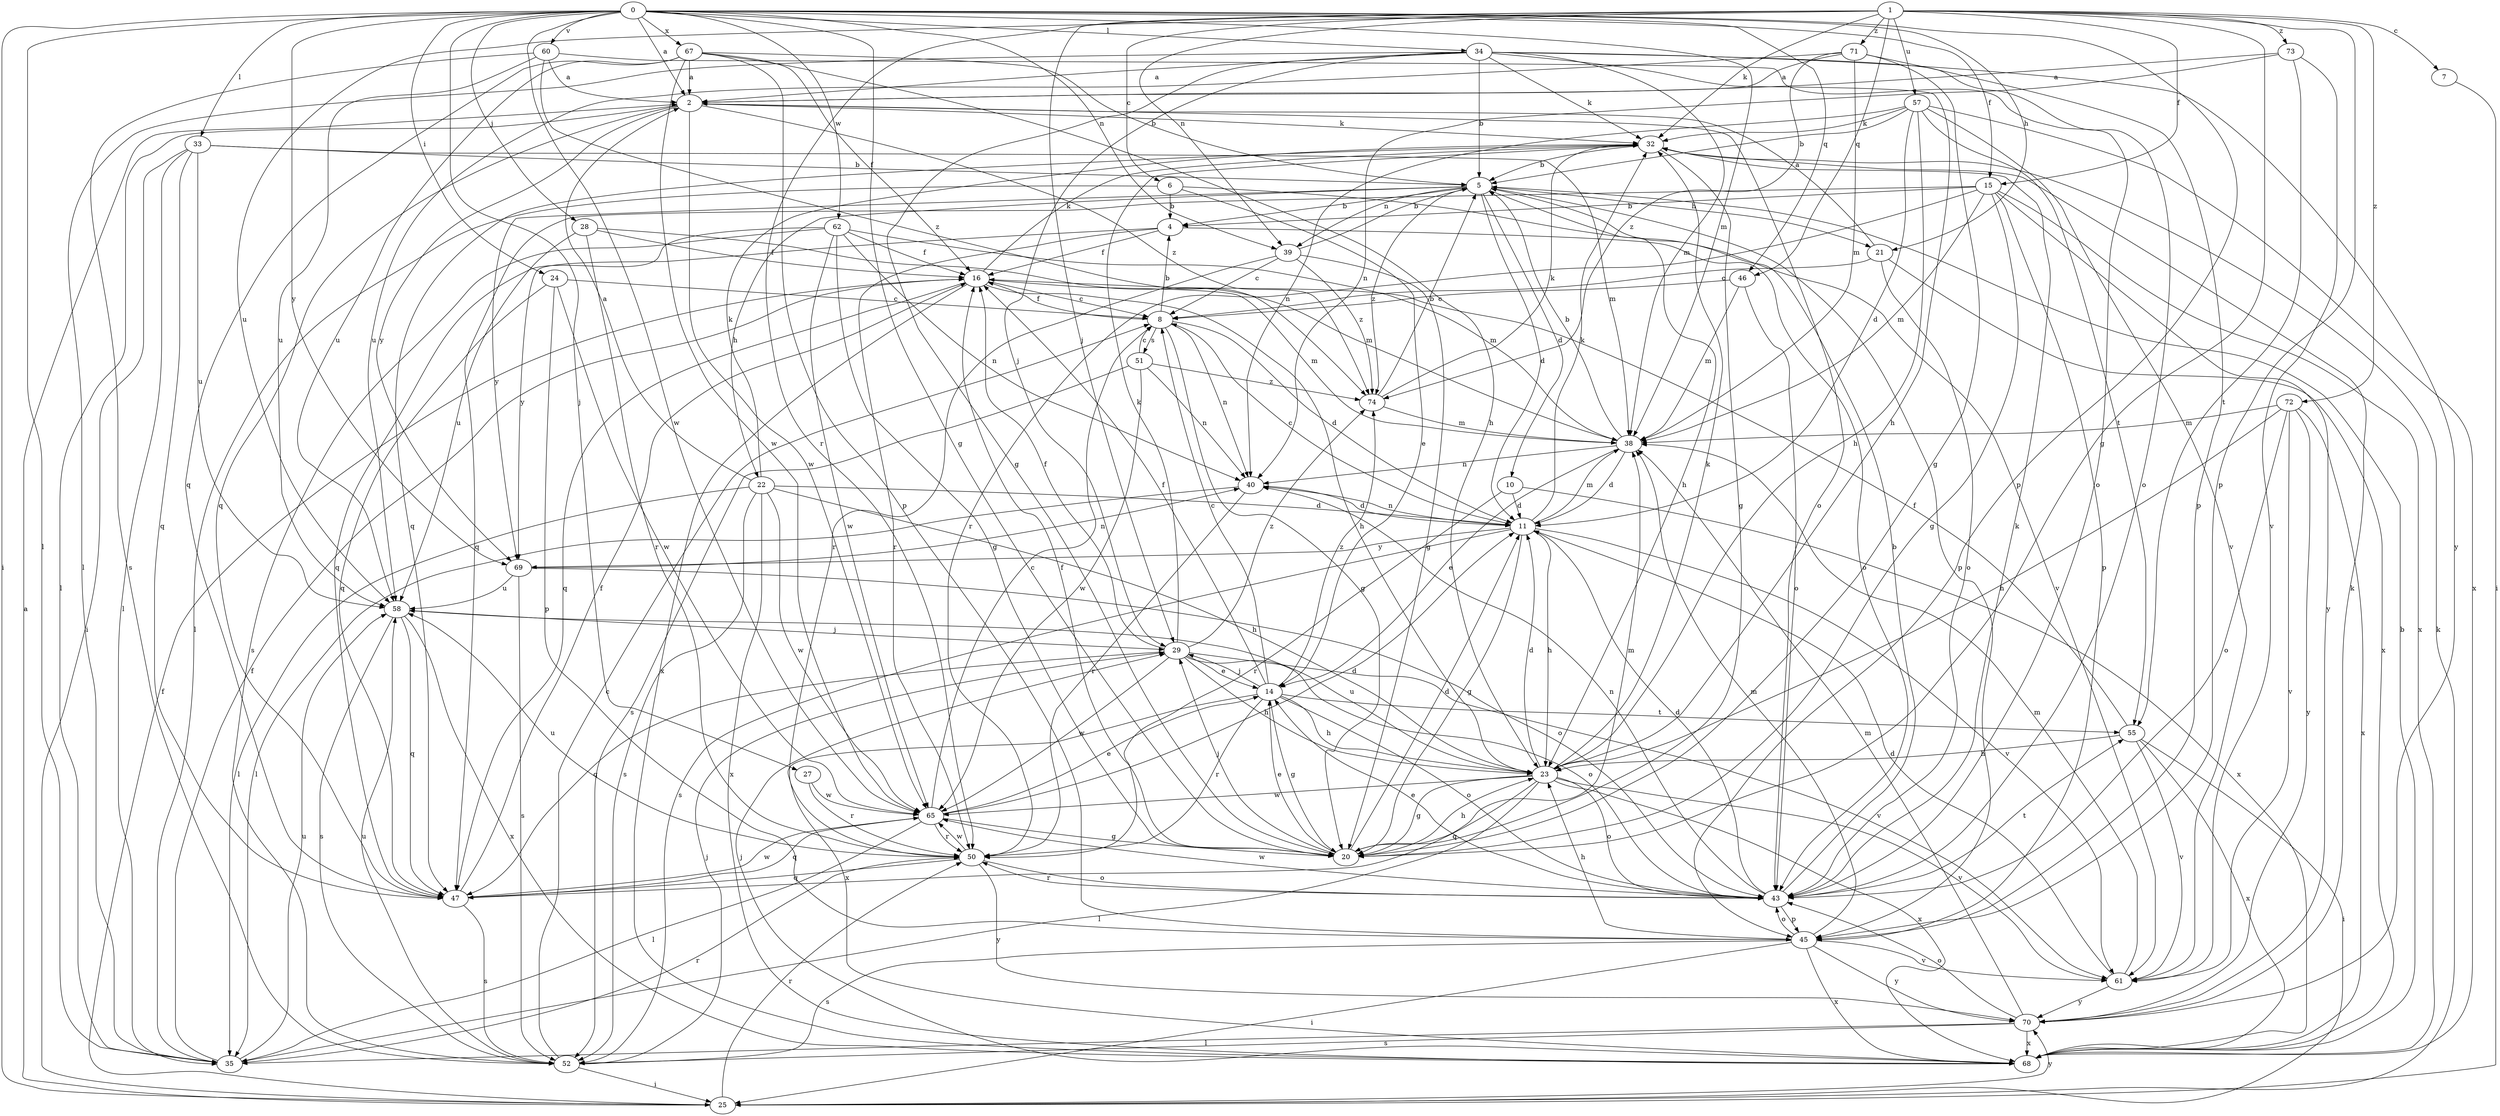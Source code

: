 strict digraph  {
0;
1;
2;
4;
5;
6;
7;
8;
10;
11;
14;
15;
16;
20;
21;
22;
23;
24;
25;
27;
28;
29;
32;
33;
34;
35;
38;
39;
40;
43;
45;
46;
47;
50;
51;
52;
55;
57;
58;
60;
61;
62;
65;
67;
68;
69;
70;
71;
72;
73;
74;
0 -> 2  [label=a];
0 -> 15  [label=f];
0 -> 20  [label=g];
0 -> 21  [label=h];
0 -> 24  [label=i];
0 -> 25  [label=i];
0 -> 27  [label=j];
0 -> 28  [label=j];
0 -> 33  [label=l];
0 -> 34  [label=l];
0 -> 35  [label=l];
0 -> 38  [label=m];
0 -> 39  [label=n];
0 -> 45  [label=p];
0 -> 46  [label=q];
0 -> 60  [label=v];
0 -> 62  [label=w];
0 -> 65  [label=w];
0 -> 67  [label=x];
0 -> 69  [label=y];
1 -> 6  [label=c];
1 -> 7  [label=c];
1 -> 15  [label=f];
1 -> 20  [label=g];
1 -> 29  [label=j];
1 -> 32  [label=k];
1 -> 39  [label=n];
1 -> 45  [label=p];
1 -> 46  [label=q];
1 -> 50  [label=r];
1 -> 57  [label=u];
1 -> 58  [label=u];
1 -> 71  [label=z];
1 -> 72  [label=z];
1 -> 73  [label=z];
2 -> 32  [label=k];
2 -> 35  [label=l];
2 -> 43  [label=o];
2 -> 47  [label=q];
2 -> 65  [label=w];
2 -> 69  [label=y];
2 -> 74  [label=z];
4 -> 16  [label=f];
4 -> 43  [label=o];
4 -> 50  [label=r];
4 -> 69  [label=y];
5 -> 4  [label=b];
5 -> 10  [label=d];
5 -> 11  [label=d];
5 -> 21  [label=h];
5 -> 22  [label=h];
5 -> 23  [label=h];
5 -> 39  [label=n];
5 -> 45  [label=p];
5 -> 69  [label=y];
5 -> 74  [label=z];
6 -> 4  [label=b];
6 -> 14  [label=e];
6 -> 35  [label=l];
6 -> 61  [label=v];
7 -> 25  [label=i];
8 -> 4  [label=b];
8 -> 11  [label=d];
8 -> 16  [label=f];
8 -> 20  [label=g];
8 -> 40  [label=n];
8 -> 51  [label=s];
10 -> 11  [label=d];
10 -> 50  [label=r];
10 -> 68  [label=x];
11 -> 8  [label=c];
11 -> 20  [label=g];
11 -> 23  [label=h];
11 -> 32  [label=k];
11 -> 38  [label=m];
11 -> 40  [label=n];
11 -> 52  [label=s];
11 -> 61  [label=v];
11 -> 69  [label=y];
14 -> 8  [label=c];
14 -> 16  [label=f];
14 -> 20  [label=g];
14 -> 23  [label=h];
14 -> 29  [label=j];
14 -> 43  [label=o];
14 -> 50  [label=r];
14 -> 55  [label=t];
14 -> 68  [label=x];
14 -> 74  [label=z];
15 -> 4  [label=b];
15 -> 20  [label=g];
15 -> 38  [label=m];
15 -> 45  [label=p];
15 -> 47  [label=q];
15 -> 50  [label=r];
15 -> 68  [label=x];
15 -> 70  [label=y];
16 -> 8  [label=c];
16 -> 23  [label=h];
16 -> 32  [label=k];
16 -> 38  [label=m];
16 -> 47  [label=q];
16 -> 68  [label=x];
20 -> 11  [label=d];
20 -> 14  [label=e];
20 -> 16  [label=f];
20 -> 23  [label=h];
20 -> 29  [label=j];
20 -> 38  [label=m];
21 -> 2  [label=a];
21 -> 8  [label=c];
21 -> 43  [label=o];
21 -> 68  [label=x];
22 -> 2  [label=a];
22 -> 11  [label=d];
22 -> 23  [label=h];
22 -> 32  [label=k];
22 -> 35  [label=l];
22 -> 52  [label=s];
22 -> 65  [label=w];
22 -> 68  [label=x];
23 -> 11  [label=d];
23 -> 20  [label=g];
23 -> 32  [label=k];
23 -> 35  [label=l];
23 -> 43  [label=o];
23 -> 47  [label=q];
23 -> 58  [label=u];
23 -> 61  [label=v];
23 -> 65  [label=w];
23 -> 68  [label=x];
24 -> 8  [label=c];
24 -> 45  [label=p];
24 -> 47  [label=q];
24 -> 65  [label=w];
25 -> 2  [label=a];
25 -> 16  [label=f];
25 -> 32  [label=k];
25 -> 50  [label=r];
25 -> 70  [label=y];
27 -> 50  [label=r];
27 -> 65  [label=w];
28 -> 16  [label=f];
28 -> 38  [label=m];
28 -> 50  [label=r];
28 -> 58  [label=u];
29 -> 14  [label=e];
29 -> 16  [label=f];
29 -> 23  [label=h];
29 -> 32  [label=k];
29 -> 43  [label=o];
29 -> 47  [label=q];
29 -> 61  [label=v];
29 -> 65  [label=w];
29 -> 74  [label=z];
32 -> 5  [label=b];
32 -> 20  [label=g];
32 -> 47  [label=q];
33 -> 5  [label=b];
33 -> 25  [label=i];
33 -> 35  [label=l];
33 -> 38  [label=m];
33 -> 47  [label=q];
33 -> 58  [label=u];
34 -> 2  [label=a];
34 -> 5  [label=b];
34 -> 20  [label=g];
34 -> 23  [label=h];
34 -> 29  [label=j];
34 -> 32  [label=k];
34 -> 35  [label=l];
34 -> 38  [label=m];
34 -> 43  [label=o];
34 -> 70  [label=y];
35 -> 16  [label=f];
35 -> 50  [label=r];
35 -> 58  [label=u];
38 -> 5  [label=b];
38 -> 11  [label=d];
38 -> 14  [label=e];
38 -> 40  [label=n];
39 -> 5  [label=b];
39 -> 8  [label=c];
39 -> 20  [label=g];
39 -> 50  [label=r];
39 -> 74  [label=z];
40 -> 11  [label=d];
40 -> 35  [label=l];
40 -> 50  [label=r];
43 -> 5  [label=b];
43 -> 11  [label=d];
43 -> 14  [label=e];
43 -> 32  [label=k];
43 -> 40  [label=n];
43 -> 45  [label=p];
43 -> 50  [label=r];
43 -> 55  [label=t];
43 -> 65  [label=w];
45 -> 23  [label=h];
45 -> 25  [label=i];
45 -> 38  [label=m];
45 -> 43  [label=o];
45 -> 52  [label=s];
45 -> 61  [label=v];
45 -> 68  [label=x];
45 -> 70  [label=y];
46 -> 8  [label=c];
46 -> 38  [label=m];
46 -> 43  [label=o];
47 -> 16  [label=f];
47 -> 52  [label=s];
47 -> 65  [label=w];
50 -> 43  [label=o];
50 -> 47  [label=q];
50 -> 58  [label=u];
50 -> 65  [label=w];
50 -> 70  [label=y];
51 -> 8  [label=c];
51 -> 40  [label=n];
51 -> 52  [label=s];
51 -> 65  [label=w];
51 -> 74  [label=z];
52 -> 8  [label=c];
52 -> 25  [label=i];
52 -> 29  [label=j];
52 -> 58  [label=u];
55 -> 16  [label=f];
55 -> 23  [label=h];
55 -> 25  [label=i];
55 -> 61  [label=v];
55 -> 68  [label=x];
57 -> 5  [label=b];
57 -> 11  [label=d];
57 -> 23  [label=h];
57 -> 32  [label=k];
57 -> 40  [label=n];
57 -> 55  [label=t];
57 -> 61  [label=v];
57 -> 68  [label=x];
58 -> 29  [label=j];
58 -> 47  [label=q];
58 -> 52  [label=s];
58 -> 68  [label=x];
60 -> 2  [label=a];
60 -> 43  [label=o];
60 -> 52  [label=s];
60 -> 58  [label=u];
60 -> 74  [label=z];
61 -> 11  [label=d];
61 -> 38  [label=m];
61 -> 70  [label=y];
62 -> 16  [label=f];
62 -> 20  [label=g];
62 -> 38  [label=m];
62 -> 40  [label=n];
62 -> 47  [label=q];
62 -> 52  [label=s];
62 -> 65  [label=w];
65 -> 8  [label=c];
65 -> 11  [label=d];
65 -> 14  [label=e];
65 -> 20  [label=g];
65 -> 35  [label=l];
65 -> 47  [label=q];
65 -> 50  [label=r];
67 -> 2  [label=a];
67 -> 5  [label=b];
67 -> 16  [label=f];
67 -> 23  [label=h];
67 -> 45  [label=p];
67 -> 47  [label=q];
67 -> 58  [label=u];
67 -> 65  [label=w];
68 -> 5  [label=b];
68 -> 29  [label=j];
69 -> 40  [label=n];
69 -> 43  [label=o];
69 -> 52  [label=s];
69 -> 58  [label=u];
70 -> 32  [label=k];
70 -> 35  [label=l];
70 -> 38  [label=m];
70 -> 43  [label=o];
70 -> 52  [label=s];
70 -> 68  [label=x];
71 -> 2  [label=a];
71 -> 20  [label=g];
71 -> 38  [label=m];
71 -> 45  [label=p];
71 -> 58  [label=u];
71 -> 74  [label=z];
72 -> 23  [label=h];
72 -> 38  [label=m];
72 -> 43  [label=o];
72 -> 61  [label=v];
72 -> 68  [label=x];
72 -> 70  [label=y];
73 -> 2  [label=a];
73 -> 40  [label=n];
73 -> 55  [label=t];
73 -> 61  [label=v];
74 -> 5  [label=b];
74 -> 32  [label=k];
74 -> 38  [label=m];
}
